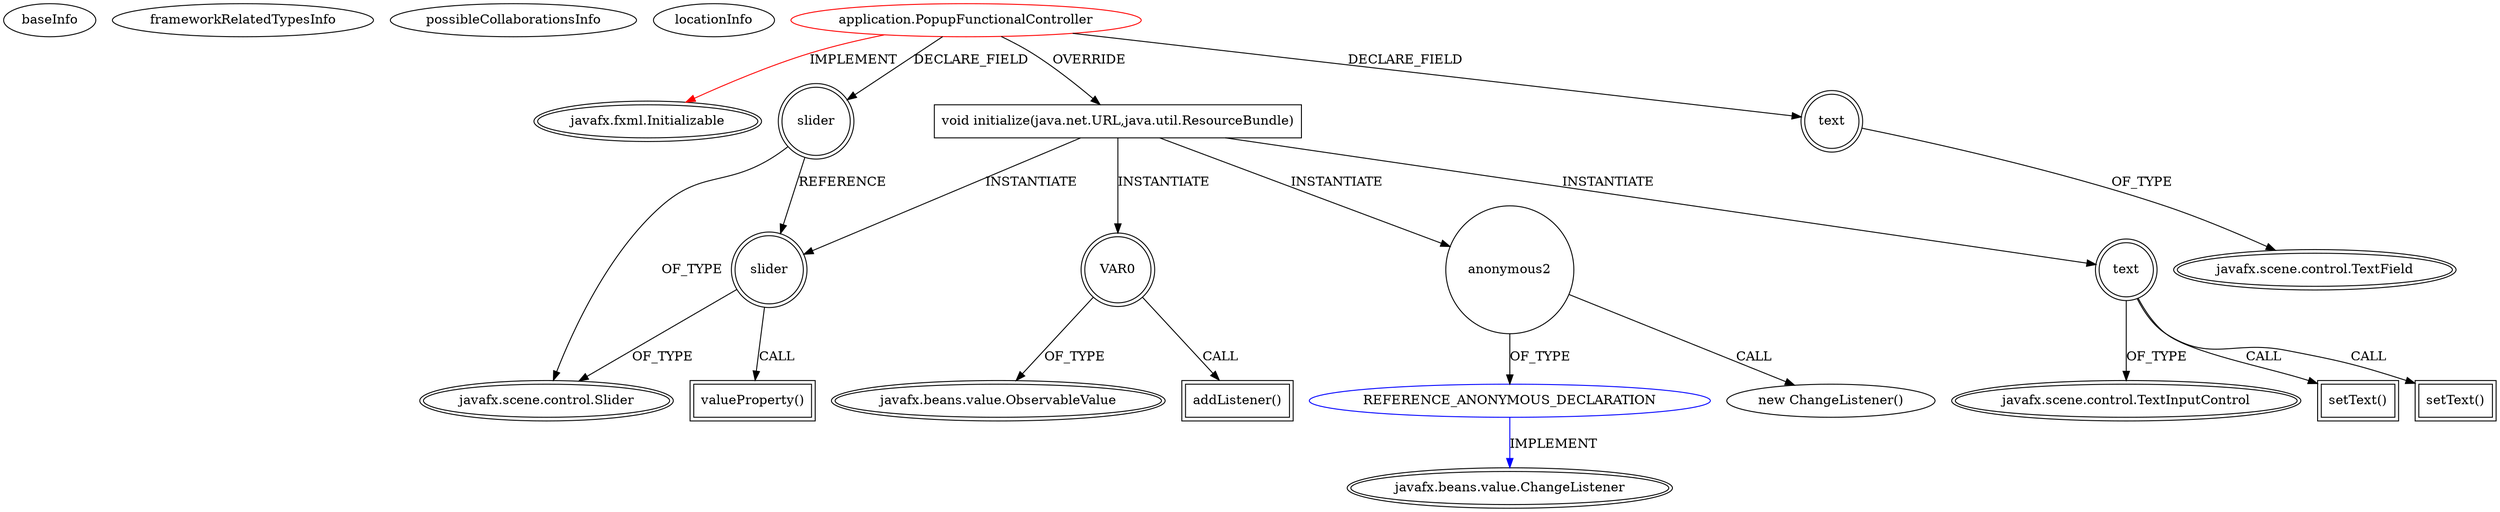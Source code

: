 digraph {
baseInfo[graphId=1210,category="extension_graph",isAnonymous=false,possibleRelation=true]
frameworkRelatedTypesInfo[0="javafx.fxml.Initializable"]
possibleCollaborationsInfo[0="1210~OVERRIDING_METHOD_DECLARATION-INSTANTIATION-~javafx.fxml.Initializable ~javafx.beans.value.ChangeListener ~false~true"]
locationInfo[projectName="SeventhSon-CGFilters",filePath="/SeventhSon-CGFilters/CGFilters-master/src/application/PopupFunctionalController.java",contextSignature="PopupFunctionalController",graphId="1210"]
0[label="application.PopupFunctionalController",vertexType="ROOT_CLIENT_CLASS_DECLARATION",isFrameworkType=false,color=red]
1[label="javafx.fxml.Initializable",vertexType="FRAMEWORK_INTERFACE_TYPE",isFrameworkType=true,peripheries=2]
2[label="slider",vertexType="FIELD_DECLARATION",isFrameworkType=true,peripheries=2,shape=circle]
3[label="javafx.scene.control.Slider",vertexType="FRAMEWORK_CLASS_TYPE",isFrameworkType=true,peripheries=2]
4[label="text",vertexType="FIELD_DECLARATION",isFrameworkType=true,peripheries=2,shape=circle]
5[label="javafx.scene.control.TextField",vertexType="FRAMEWORK_CLASS_TYPE",isFrameworkType=true,peripheries=2]
6[label="void initialize(java.net.URL,java.util.ResourceBundle)",vertexType="OVERRIDING_METHOD_DECLARATION",isFrameworkType=false,shape=box]
7[label="VAR0",vertexType="VARIABLE_EXPRESION",isFrameworkType=true,peripheries=2,shape=circle]
9[label="javafx.beans.value.ObservableValue",vertexType="FRAMEWORK_INTERFACE_TYPE",isFrameworkType=true,peripheries=2]
8[label="addListener()",vertexType="INSIDE_CALL",isFrameworkType=true,peripheries=2,shape=box]
10[label="slider",vertexType="VARIABLE_EXPRESION",isFrameworkType=true,peripheries=2,shape=circle]
11[label="valueProperty()",vertexType="INSIDE_CALL",isFrameworkType=true,peripheries=2,shape=box]
14[label="anonymous2",vertexType="VARIABLE_EXPRESION",isFrameworkType=false,shape=circle]
15[label="REFERENCE_ANONYMOUS_DECLARATION",vertexType="REFERENCE_ANONYMOUS_DECLARATION",isFrameworkType=false,color=blue]
16[label="javafx.beans.value.ChangeListener",vertexType="FRAMEWORK_INTERFACE_TYPE",isFrameworkType=true,peripheries=2]
13[label="new ChangeListener()",vertexType="CONSTRUCTOR_CALL",isFrameworkType=false]
17[label="text",vertexType="VARIABLE_EXPRESION",isFrameworkType=true,peripheries=2,shape=circle]
19[label="javafx.scene.control.TextInputControl",vertexType="FRAMEWORK_CLASS_TYPE",isFrameworkType=true,peripheries=2]
18[label="setText()",vertexType="INSIDE_CALL",isFrameworkType=true,peripheries=2,shape=box]
21[label="setText()",vertexType="INSIDE_CALL",isFrameworkType=true,peripheries=2,shape=box]
0->1[label="IMPLEMENT",color=red]
0->2[label="DECLARE_FIELD"]
2->3[label="OF_TYPE"]
0->4[label="DECLARE_FIELD"]
4->5[label="OF_TYPE"]
0->6[label="OVERRIDE"]
6->7[label="INSTANTIATE"]
7->9[label="OF_TYPE"]
7->8[label="CALL"]
6->10[label="INSTANTIATE"]
2->10[label="REFERENCE"]
10->3[label="OF_TYPE"]
10->11[label="CALL"]
6->14[label="INSTANTIATE"]
15->16[label="IMPLEMENT",color=blue]
14->15[label="OF_TYPE"]
14->13[label="CALL"]
6->17[label="INSTANTIATE"]
17->19[label="OF_TYPE"]
17->18[label="CALL"]
17->21[label="CALL"]
}
